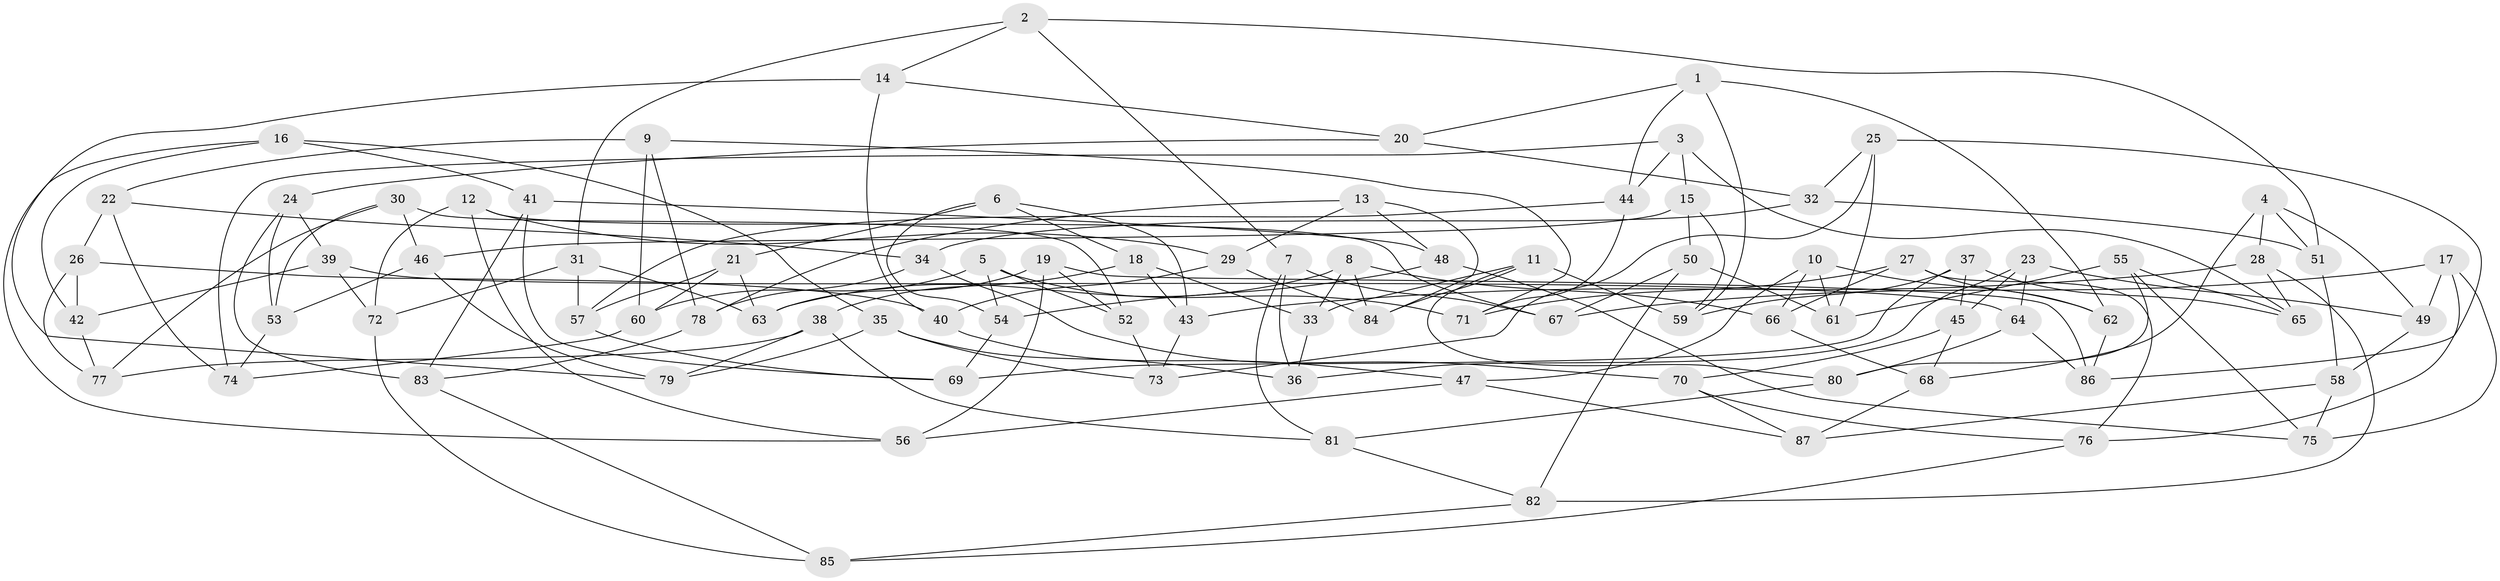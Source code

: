 // coarse degree distribution, {4: 0.7169811320754716, 3: 0.11320754716981132, 9: 0.07547169811320754, 12: 0.03773584905660377, 8: 0.05660377358490566}
// Generated by graph-tools (version 1.1) at 2025/53/03/04/25 22:53:45]
// undirected, 87 vertices, 174 edges
graph export_dot {
  node [color=gray90,style=filled];
  1;
  2;
  3;
  4;
  5;
  6;
  7;
  8;
  9;
  10;
  11;
  12;
  13;
  14;
  15;
  16;
  17;
  18;
  19;
  20;
  21;
  22;
  23;
  24;
  25;
  26;
  27;
  28;
  29;
  30;
  31;
  32;
  33;
  34;
  35;
  36;
  37;
  38;
  39;
  40;
  41;
  42;
  43;
  44;
  45;
  46;
  47;
  48;
  49;
  50;
  51;
  52;
  53;
  54;
  55;
  56;
  57;
  58;
  59;
  60;
  61;
  62;
  63;
  64;
  65;
  66;
  67;
  68;
  69;
  70;
  71;
  72;
  73;
  74;
  75;
  76;
  77;
  78;
  79;
  80;
  81;
  82;
  83;
  84;
  85;
  86;
  87;
  1 -- 20;
  1 -- 59;
  1 -- 44;
  1 -- 62;
  2 -- 31;
  2 -- 14;
  2 -- 7;
  2 -- 51;
  3 -- 65;
  3 -- 15;
  3 -- 74;
  3 -- 44;
  4 -- 68;
  4 -- 28;
  4 -- 49;
  4 -- 51;
  5 -- 52;
  5 -- 60;
  5 -- 71;
  5 -- 54;
  6 -- 18;
  6 -- 43;
  6 -- 54;
  6 -- 21;
  7 -- 67;
  7 -- 36;
  7 -- 81;
  8 -- 33;
  8 -- 63;
  8 -- 84;
  8 -- 66;
  9 -- 22;
  9 -- 78;
  9 -- 71;
  9 -- 60;
  10 -- 66;
  10 -- 61;
  10 -- 62;
  10 -- 47;
  11 -- 33;
  11 -- 80;
  11 -- 84;
  11 -- 59;
  12 -- 56;
  12 -- 29;
  12 -- 72;
  12 -- 67;
  13 -- 78;
  13 -- 48;
  13 -- 84;
  13 -- 29;
  14 -- 79;
  14 -- 20;
  14 -- 40;
  15 -- 46;
  15 -- 50;
  15 -- 59;
  16 -- 56;
  16 -- 41;
  16 -- 42;
  16 -- 35;
  17 -- 67;
  17 -- 49;
  17 -- 75;
  17 -- 76;
  18 -- 33;
  18 -- 43;
  18 -- 38;
  19 -- 56;
  19 -- 52;
  19 -- 63;
  19 -- 86;
  20 -- 32;
  20 -- 24;
  21 -- 60;
  21 -- 63;
  21 -- 57;
  22 -- 26;
  22 -- 34;
  22 -- 74;
  23 -- 49;
  23 -- 45;
  23 -- 36;
  23 -- 64;
  24 -- 39;
  24 -- 83;
  24 -- 53;
  25 -- 32;
  25 -- 86;
  25 -- 61;
  25 -- 73;
  26 -- 42;
  26 -- 77;
  26 -- 40;
  27 -- 62;
  27 -- 76;
  27 -- 71;
  27 -- 66;
  28 -- 82;
  28 -- 43;
  28 -- 65;
  29 -- 40;
  29 -- 84;
  30 -- 52;
  30 -- 46;
  30 -- 53;
  30 -- 77;
  31 -- 57;
  31 -- 72;
  31 -- 63;
  32 -- 51;
  32 -- 34;
  33 -- 36;
  34 -- 78;
  34 -- 70;
  35 -- 73;
  35 -- 79;
  35 -- 36;
  37 -- 45;
  37 -- 65;
  37 -- 59;
  37 -- 69;
  38 -- 79;
  38 -- 81;
  38 -- 77;
  39 -- 72;
  39 -- 42;
  39 -- 64;
  40 -- 47;
  41 -- 69;
  41 -- 83;
  41 -- 48;
  42 -- 77;
  43 -- 73;
  44 -- 57;
  44 -- 71;
  45 -- 68;
  45 -- 70;
  46 -- 53;
  46 -- 79;
  47 -- 87;
  47 -- 56;
  48 -- 75;
  48 -- 54;
  49 -- 58;
  50 -- 61;
  50 -- 82;
  50 -- 67;
  51 -- 58;
  52 -- 73;
  53 -- 74;
  54 -- 69;
  55 -- 80;
  55 -- 61;
  55 -- 65;
  55 -- 75;
  57 -- 69;
  58 -- 75;
  58 -- 87;
  60 -- 74;
  62 -- 86;
  64 -- 86;
  64 -- 80;
  66 -- 68;
  68 -- 87;
  70 -- 76;
  70 -- 87;
  72 -- 85;
  76 -- 85;
  78 -- 83;
  80 -- 81;
  81 -- 82;
  82 -- 85;
  83 -- 85;
}
